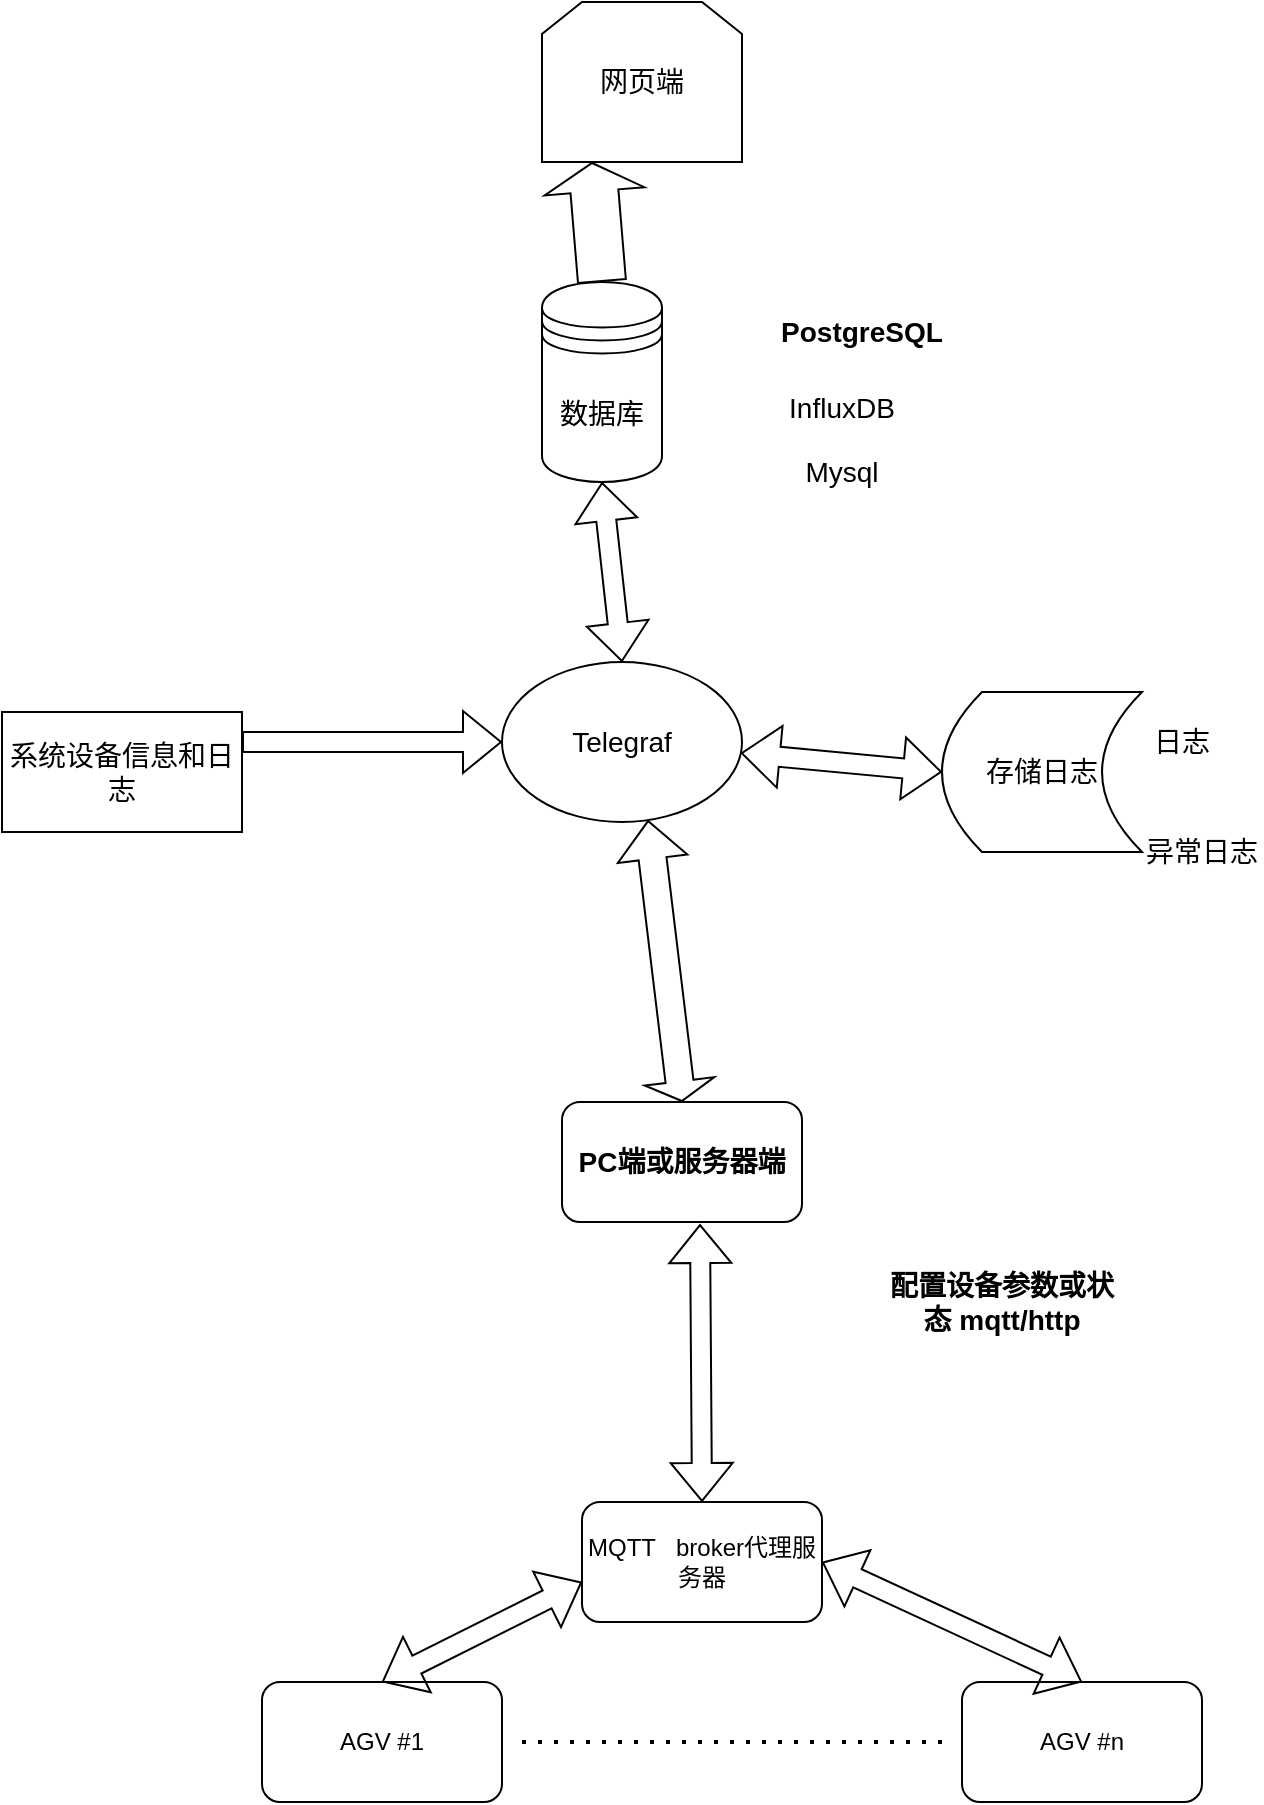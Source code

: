 <mxfile version="20.0.1" type="github">
  <diagram id="qkKUPPLN9vZrz6hFBC61" name="Page-1">
    <mxGraphModel dx="1350" dy="773" grid="1" gridSize="10" guides="1" tooltips="1" connect="1" arrows="1" fold="1" page="1" pageScale="1" pageWidth="850" pageHeight="1100" math="0" shadow="0">
      <root>
        <mxCell id="0" />
        <mxCell id="1" parent="0" />
        <mxCell id="y3hfhmXPW_wXuebZ2C54-1" value="&lt;b&gt;&lt;font style=&quot;font-size: 14px;&quot;&gt;PC端或服务器端&lt;/font&gt;&lt;/b&gt;" style="rounded=1;whiteSpace=wrap;html=1;" vertex="1" parent="1">
          <mxGeometry x="360" y="580" width="120" height="60" as="geometry" />
        </mxCell>
        <mxCell id="y3hfhmXPW_wXuebZ2C54-2" value="AGV #1" style="rounded=1;whiteSpace=wrap;html=1;" vertex="1" parent="1">
          <mxGeometry x="210" y="870" width="120" height="60" as="geometry" />
        </mxCell>
        <mxCell id="y3hfhmXPW_wXuebZ2C54-3" value="AGV #n" style="rounded=1;whiteSpace=wrap;html=1;" vertex="1" parent="1">
          <mxGeometry x="560" y="870" width="120" height="60" as="geometry" />
        </mxCell>
        <mxCell id="y3hfhmXPW_wXuebZ2C54-4" value="MQTT&amp;nbsp; &amp;nbsp;broker代理服务器" style="rounded=1;whiteSpace=wrap;html=1;" vertex="1" parent="1">
          <mxGeometry x="370" y="780" width="120" height="60" as="geometry" />
        </mxCell>
        <mxCell id="y3hfhmXPW_wXuebZ2C54-5" value="" style="shape=flexArrow;endArrow=classic;startArrow=classic;html=1;rounded=0;exitX=0.5;exitY=0;exitDx=0;exitDy=0;" edge="1" parent="1" source="y3hfhmXPW_wXuebZ2C54-2">
          <mxGeometry width="100" height="100" relative="1" as="geometry">
            <mxPoint x="300" y="910" as="sourcePoint" />
            <mxPoint x="370" y="820" as="targetPoint" />
          </mxGeometry>
        </mxCell>
        <mxCell id="y3hfhmXPW_wXuebZ2C54-10" value="" style="endArrow=none;dashed=1;html=1;dashPattern=1 3;strokeWidth=2;rounded=0;" edge="1" parent="1">
          <mxGeometry width="50" height="50" relative="1" as="geometry">
            <mxPoint x="340" y="900" as="sourcePoint" />
            <mxPoint x="550" y="900" as="targetPoint" />
          </mxGeometry>
        </mxCell>
        <mxCell id="y3hfhmXPW_wXuebZ2C54-11" value="" style="shape=flexArrow;endArrow=classic;startArrow=classic;html=1;rounded=0;entryX=1;entryY=0.5;entryDx=0;entryDy=0;" edge="1" parent="1" target="y3hfhmXPW_wXuebZ2C54-4">
          <mxGeometry width="100" height="100" relative="1" as="geometry">
            <mxPoint x="620" y="870" as="sourcePoint" />
            <mxPoint x="720" y="770" as="targetPoint" />
          </mxGeometry>
        </mxCell>
        <mxCell id="y3hfhmXPW_wXuebZ2C54-12" value="" style="shape=flexArrow;endArrow=classic;startArrow=classic;html=1;rounded=0;exitX=0.5;exitY=0;exitDx=0;exitDy=0;entryX=0.575;entryY=1.017;entryDx=0;entryDy=0;entryPerimeter=0;" edge="1" parent="1" source="y3hfhmXPW_wXuebZ2C54-4" target="y3hfhmXPW_wXuebZ2C54-1">
          <mxGeometry width="100" height="100" relative="1" as="geometry">
            <mxPoint x="390" y="740" as="sourcePoint" />
            <mxPoint x="490" y="640" as="targetPoint" />
          </mxGeometry>
        </mxCell>
        <mxCell id="y3hfhmXPW_wXuebZ2C54-13" value="Telegraf" style="ellipse;whiteSpace=wrap;html=1;fontSize=14;" vertex="1" parent="1">
          <mxGeometry x="330" y="360" width="120" height="80" as="geometry" />
        </mxCell>
        <mxCell id="y3hfhmXPW_wXuebZ2C54-14" value="数据库" style="shape=datastore;whiteSpace=wrap;html=1;fontSize=14;" vertex="1" parent="1">
          <mxGeometry x="350" y="170" width="60" height="100" as="geometry" />
        </mxCell>
        <mxCell id="y3hfhmXPW_wXuebZ2C54-15" value="PostgreSQL" style="text;html=1;strokeColor=none;fillColor=none;align=center;verticalAlign=middle;whiteSpace=wrap;rounded=0;fontSize=14;fontStyle=1" vertex="1" parent="1">
          <mxGeometry x="480" y="180" width="60" height="30" as="geometry" />
        </mxCell>
        <mxCell id="y3hfhmXPW_wXuebZ2C54-16" value="InfluxDB" style="text;html=1;strokeColor=none;fillColor=none;align=center;verticalAlign=middle;whiteSpace=wrap;rounded=0;fontSize=14;" vertex="1" parent="1">
          <mxGeometry x="470" y="218" width="60" height="30" as="geometry" />
        </mxCell>
        <mxCell id="y3hfhmXPW_wXuebZ2C54-17" value="Mysql" style="text;html=1;strokeColor=none;fillColor=none;align=center;verticalAlign=middle;whiteSpace=wrap;rounded=0;fontSize=14;" vertex="1" parent="1">
          <mxGeometry x="470" y="250" width="60" height="30" as="geometry" />
        </mxCell>
        <mxCell id="y3hfhmXPW_wXuebZ2C54-18" value="网页端" style="shape=loopLimit;whiteSpace=wrap;html=1;fontSize=14;" vertex="1" parent="1">
          <mxGeometry x="350" y="30" width="100" height="80" as="geometry" />
        </mxCell>
        <mxCell id="y3hfhmXPW_wXuebZ2C54-19" value="" style="shape=flexArrow;endArrow=classic;startArrow=classic;html=1;rounded=0;fontSize=14;width=14;startSize=2.97;exitX=0.5;exitY=0;exitDx=0;exitDy=0;entryX=0.608;entryY=0.988;entryDx=0;entryDy=0;entryPerimeter=0;" edge="1" parent="1" source="y3hfhmXPW_wXuebZ2C54-1" target="y3hfhmXPW_wXuebZ2C54-13">
          <mxGeometry width="100" height="100" relative="1" as="geometry">
            <mxPoint x="380" y="540" as="sourcePoint" />
            <mxPoint x="480" y="440" as="targetPoint" />
          </mxGeometry>
        </mxCell>
        <mxCell id="y3hfhmXPW_wXuebZ2C54-20" value="" style="shape=flexArrow;endArrow=classic;startArrow=classic;html=1;rounded=0;fontSize=14;entryX=0.5;entryY=1;entryDx=0;entryDy=0;exitX=0.5;exitY=0;exitDx=0;exitDy=0;" edge="1" parent="1" source="y3hfhmXPW_wXuebZ2C54-13" target="y3hfhmXPW_wXuebZ2C54-14">
          <mxGeometry width="100" height="100" relative="1" as="geometry">
            <mxPoint x="120" y="380" as="sourcePoint" />
            <mxPoint x="220" y="280" as="targetPoint" />
          </mxGeometry>
        </mxCell>
        <mxCell id="y3hfhmXPW_wXuebZ2C54-21" value="" style="shape=flexArrow;endArrow=classic;html=1;rounded=0;fontSize=14;width=24;endSize=4.41;endWidth=25;exitX=0.5;exitY=0;exitDx=0;exitDy=0;entryX=0.25;entryY=1;entryDx=0;entryDy=0;" edge="1" parent="1" source="y3hfhmXPW_wXuebZ2C54-14" target="y3hfhmXPW_wXuebZ2C54-18">
          <mxGeometry width="50" height="50" relative="1" as="geometry">
            <mxPoint x="270" y="150" as="sourcePoint" />
            <mxPoint x="350" y="90" as="targetPoint" />
          </mxGeometry>
        </mxCell>
        <mxCell id="y3hfhmXPW_wXuebZ2C54-22" value="日志" style="text;html=1;strokeColor=none;fillColor=none;align=center;verticalAlign=middle;whiteSpace=wrap;rounded=0;fontSize=14;" vertex="1" parent="1">
          <mxGeometry x="640" y="385" width="60" height="30" as="geometry" />
        </mxCell>
        <mxCell id="y3hfhmXPW_wXuebZ2C54-23" value="异常日志" style="text;html=1;strokeColor=none;fillColor=none;align=center;verticalAlign=middle;whiteSpace=wrap;rounded=0;fontSize=14;" vertex="1" parent="1">
          <mxGeometry x="650" y="440" width="60" height="30" as="geometry" />
        </mxCell>
        <mxCell id="y3hfhmXPW_wXuebZ2C54-24" value="系统设备信息和日志" style="rounded=0;whiteSpace=wrap;html=1;fontSize=14;" vertex="1" parent="1">
          <mxGeometry x="80" y="385" width="120" height="60" as="geometry" />
        </mxCell>
        <mxCell id="y3hfhmXPW_wXuebZ2C54-25" value="" style="shape=flexArrow;endArrow=classic;html=1;rounded=0;fontSize=14;entryX=0;entryY=0.5;entryDx=0;entryDy=0;exitX=1;exitY=0.25;exitDx=0;exitDy=0;" edge="1" parent="1" source="y3hfhmXPW_wXuebZ2C54-24" target="y3hfhmXPW_wXuebZ2C54-13">
          <mxGeometry width="50" height="50" relative="1" as="geometry">
            <mxPoint x="200" y="450" as="sourcePoint" />
            <mxPoint x="250" y="400" as="targetPoint" />
          </mxGeometry>
        </mxCell>
        <mxCell id="y3hfhmXPW_wXuebZ2C54-27" value="存储日志" style="shape=dataStorage;whiteSpace=wrap;html=1;fixedSize=1;fontSize=14;" vertex="1" parent="1">
          <mxGeometry x="550" y="375" width="100" height="80" as="geometry" />
        </mxCell>
        <mxCell id="y3hfhmXPW_wXuebZ2C54-28" value="" style="shape=flexArrow;endArrow=classic;startArrow=classic;html=1;rounded=0;fontSize=14;entryX=0;entryY=0.5;entryDx=0;entryDy=0;" edge="1" parent="1" source="y3hfhmXPW_wXuebZ2C54-13" target="y3hfhmXPW_wXuebZ2C54-27">
          <mxGeometry width="100" height="100" relative="1" as="geometry">
            <mxPoint x="450" y="500" as="sourcePoint" />
            <mxPoint x="591.421" y="400" as="targetPoint" />
          </mxGeometry>
        </mxCell>
        <mxCell id="y3hfhmXPW_wXuebZ2C54-29" value="&lt;font style=&quot;font-size: 14px;&quot;&gt;&lt;b&gt;配置设备参数或状态 mqtt/http&lt;/b&gt;&lt;/font&gt;" style="text;html=1;strokeColor=none;fillColor=none;align=center;verticalAlign=middle;whiteSpace=wrap;rounded=0;fontSize=14;" vertex="1" parent="1">
          <mxGeometry x="520" y="650" width="120" height="60" as="geometry" />
        </mxCell>
      </root>
    </mxGraphModel>
  </diagram>
</mxfile>
